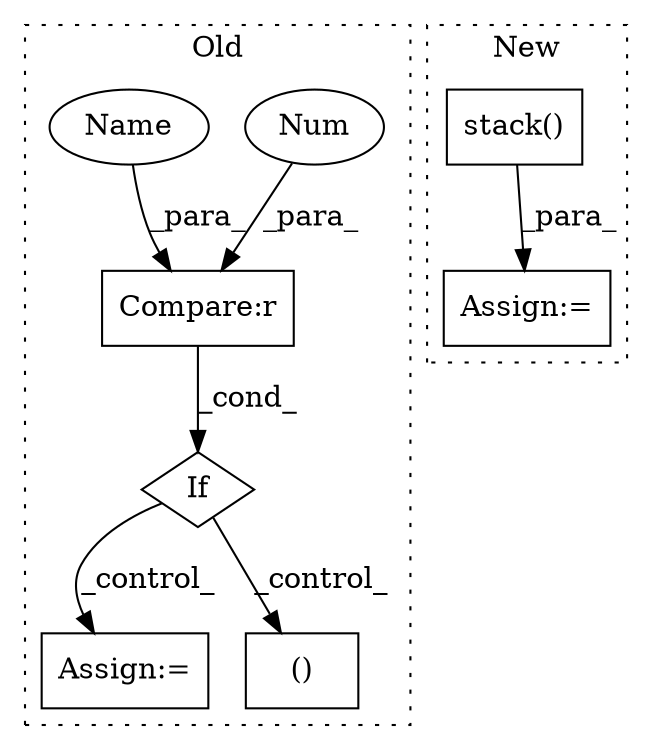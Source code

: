 digraph G {
subgraph cluster0 {
1 [label="If" a="96" s="1398" l="3" shape="diamond"];
3 [label="Assign:=" a="68" s="1435" l="8" shape="box"];
5 [label="Compare:r" a="40" s="1401" l="6" shape="box"];
6 [label="Num" a="76" s="1406" l="1" shape="ellipse"];
7 [label="()" a="54" s="1435" l="5" shape="box"];
8 [label="Name" a="87" s="1401" l="1" shape="ellipse"];
label = "Old";
style="dotted";
}
subgraph cluster1 {
2 [label="stack()" a="75" s="2390,2413" l="12,8" shape="box"];
4 [label="Assign:=" a="68" s="2387" l="3" shape="box"];
label = "New";
style="dotted";
}
1 -> 7 [label="_control_"];
1 -> 3 [label="_control_"];
2 -> 4 [label="_para_"];
5 -> 1 [label="_cond_"];
6 -> 5 [label="_para_"];
8 -> 5 [label="_para_"];
}